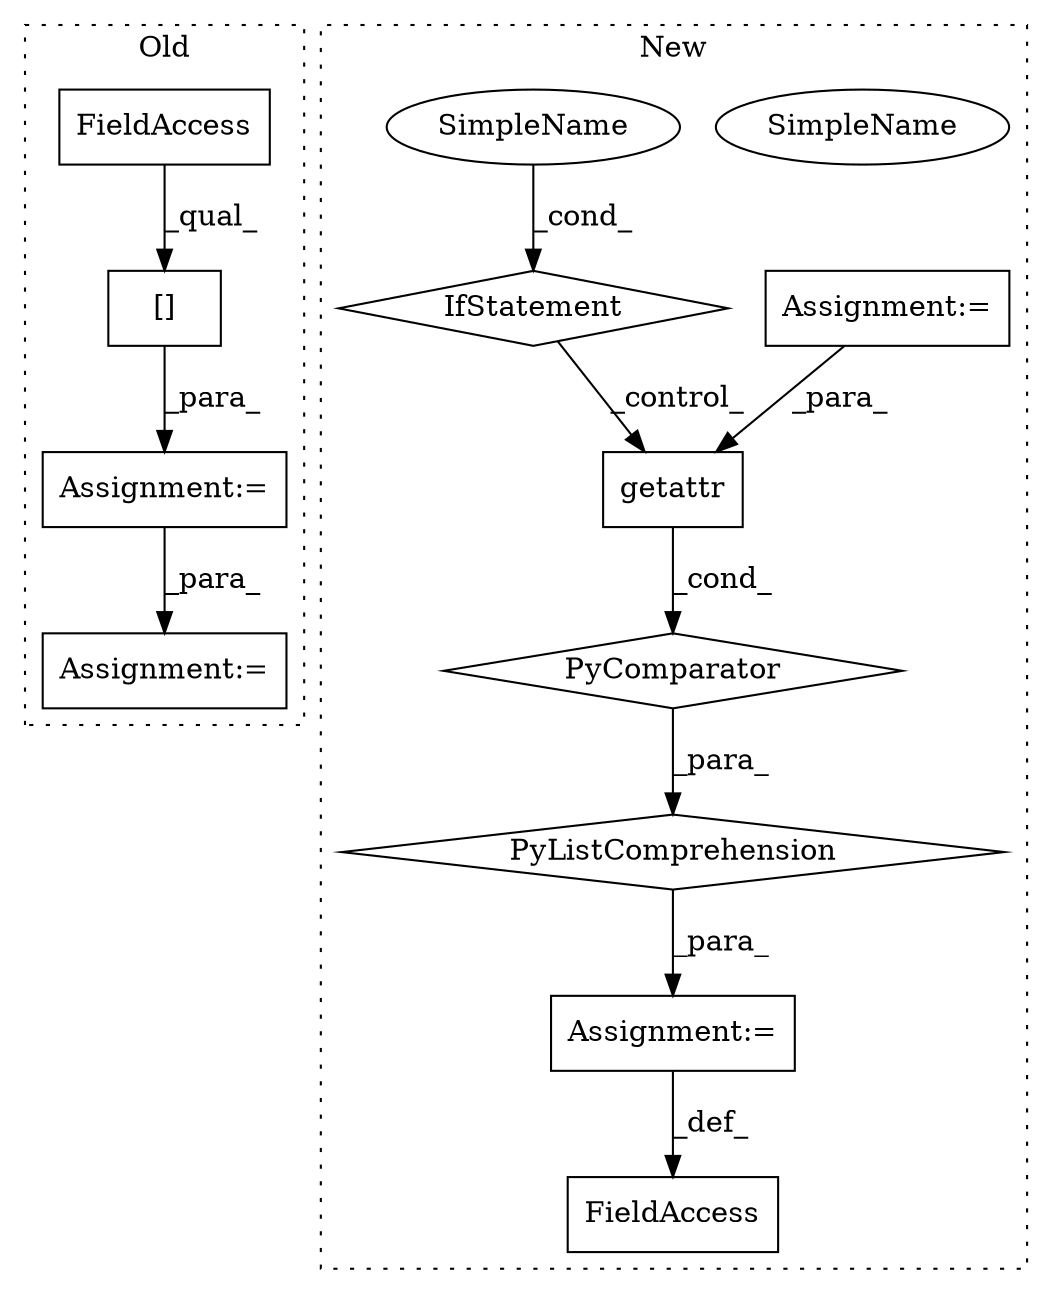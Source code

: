 digraph G {
subgraph cluster0 {
1 [label="[]" a="2" s="1187,1212" l="11,1" shape="box"];
4 [label="FieldAccess" a="22" s="1187" l="10" shape="box"];
5 [label="Assignment:=" a="7" s="1186" l="1" shape="box"];
6 [label="Assignment:=" a="7" s="1484" l="1" shape="box"];
label = "Old";
style="dotted";
}
subgraph cluster1 {
2 [label="getattr" a="32" s="1882,1904" l="8,1" shape="box"];
3 [label="Assignment:=" a="7" s="1870" l="12" shape="box"];
7 [label="FieldAccess" a="22" s="1859" l="11" shape="box"];
8 [label="IfStatement" a="25" s="1963" l="26" shape="diamond"];
9 [label="SimpleName" a="42" s="1984" l="5" shape="ellipse"];
10 [label="PyListComprehension" a="109" s="1882" l="115" shape="diamond"];
11 [label="PyComparator" a="113" s="1963" l="26" shape="diamond"];
12 [label="Assignment:=" a="7" s="1963" l="26" shape="box"];
13 [label="SimpleName" a="42" s="1984" l="5" shape="ellipse"];
label = "New";
style="dotted";
}
1 -> 5 [label="_para_"];
2 -> 11 [label="_cond_"];
3 -> 7 [label="_def_"];
4 -> 1 [label="_qual_"];
5 -> 6 [label="_para_"];
8 -> 2 [label="_control_"];
10 -> 3 [label="_para_"];
11 -> 10 [label="_para_"];
12 -> 2 [label="_para_"];
13 -> 8 [label="_cond_"];
}